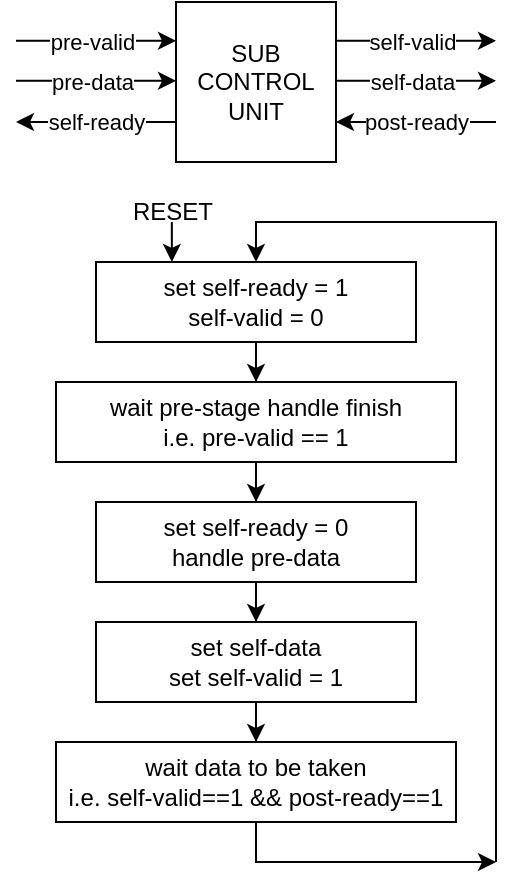 <mxfile version="26.0.16">
  <diagram id="i7uo0h-LPx0H3EINw91p" name="Page-1">
    <mxGraphModel dx="1147" dy="654" grid="1" gridSize="10" guides="1" tooltips="1" connect="1" arrows="1" fold="1" page="1" pageScale="1" pageWidth="1100" pageHeight="850" math="0" shadow="0">
      <root>
        <mxCell id="0" />
        <mxCell id="1" parent="0" />
        <mxCell id="X4UixBtjoDhtkfioqrVV-27" value="" style="edgeStyle=orthogonalEdgeStyle;rounded=0;orthogonalLoop=1;jettySize=auto;html=1;" edge="1" parent="1" source="X4UixBtjoDhtkfioqrVV-1" target="X4UixBtjoDhtkfioqrVV-26">
          <mxGeometry relative="1" as="geometry" />
        </mxCell>
        <mxCell id="X4UixBtjoDhtkfioqrVV-1" value="set self-ready = 1&lt;div&gt;self-valid = 0&lt;/div&gt;" style="rounded=0;whiteSpace=wrap;html=1;" vertex="1" parent="1">
          <mxGeometry x="120" y="190" width="160" height="40" as="geometry" />
        </mxCell>
        <mxCell id="X4UixBtjoDhtkfioqrVV-19" style="edgeStyle=orthogonalEdgeStyle;rounded=0;orthogonalLoop=1;jettySize=auto;html=1;" edge="1" parent="1" source="X4UixBtjoDhtkfioqrVV-2" target="X4UixBtjoDhtkfioqrVV-18">
          <mxGeometry relative="1" as="geometry" />
        </mxCell>
        <mxCell id="X4UixBtjoDhtkfioqrVV-2" value="&lt;div&gt;set self-ready = 0&lt;/div&gt;handle pre-data" style="rounded=0;whiteSpace=wrap;html=1;" vertex="1" parent="1">
          <mxGeometry x="120" y="310" width="160" height="40" as="geometry" />
        </mxCell>
        <mxCell id="X4UixBtjoDhtkfioqrVV-3" value="SUB&lt;div&gt;CONTROL&lt;/div&gt;&lt;div&gt;UNIT&lt;/div&gt;" style="rounded=0;whiteSpace=wrap;html=1;" vertex="1" parent="1">
          <mxGeometry x="160" y="60" width="80" height="80" as="geometry" />
        </mxCell>
        <mxCell id="X4UixBtjoDhtkfioqrVV-4" value="" style="endArrow=classic;html=1;rounded=0;" edge="1" parent="1">
          <mxGeometry width="50" height="50" relative="1" as="geometry">
            <mxPoint x="80" y="79.43" as="sourcePoint" />
            <mxPoint x="160" y="79.43" as="targetPoint" />
          </mxGeometry>
        </mxCell>
        <mxCell id="X4UixBtjoDhtkfioqrVV-5" value="pre-valid" style="edgeLabel;html=1;align=center;verticalAlign=middle;resizable=0;points=[];" vertex="1" connectable="0" parent="X4UixBtjoDhtkfioqrVV-4">
          <mxGeometry x="-0.061" relative="1" as="geometry">
            <mxPoint as="offset" />
          </mxGeometry>
        </mxCell>
        <mxCell id="X4UixBtjoDhtkfioqrVV-6" value="" style="endArrow=classic;html=1;rounded=0;" edge="1" parent="1">
          <mxGeometry width="50" height="50" relative="1" as="geometry">
            <mxPoint x="80" y="99.43" as="sourcePoint" />
            <mxPoint x="160" y="99.43" as="targetPoint" />
          </mxGeometry>
        </mxCell>
        <mxCell id="X4UixBtjoDhtkfioqrVV-7" value="pre-data" style="edgeLabel;html=1;align=center;verticalAlign=middle;resizable=0;points=[];" vertex="1" connectable="0" parent="X4UixBtjoDhtkfioqrVV-6">
          <mxGeometry x="-0.061" relative="1" as="geometry">
            <mxPoint as="offset" />
          </mxGeometry>
        </mxCell>
        <mxCell id="X4UixBtjoDhtkfioqrVV-8" value="" style="endArrow=classic;html=1;rounded=0;" edge="1" parent="1">
          <mxGeometry width="50" height="50" relative="1" as="geometry">
            <mxPoint x="240" y="79.43" as="sourcePoint" />
            <mxPoint x="320" y="79.43" as="targetPoint" />
          </mxGeometry>
        </mxCell>
        <mxCell id="X4UixBtjoDhtkfioqrVV-9" value="self-valid" style="edgeLabel;html=1;align=center;verticalAlign=middle;resizable=0;points=[];" vertex="1" connectable="0" parent="X4UixBtjoDhtkfioqrVV-8">
          <mxGeometry x="-0.061" relative="1" as="geometry">
            <mxPoint as="offset" />
          </mxGeometry>
        </mxCell>
        <mxCell id="X4UixBtjoDhtkfioqrVV-10" value="" style="endArrow=classic;html=1;rounded=0;" edge="1" parent="1">
          <mxGeometry width="50" height="50" relative="1" as="geometry">
            <mxPoint x="240" y="99.43" as="sourcePoint" />
            <mxPoint x="320" y="99.43" as="targetPoint" />
          </mxGeometry>
        </mxCell>
        <mxCell id="X4UixBtjoDhtkfioqrVV-11" value="self-data" style="edgeLabel;html=1;align=center;verticalAlign=middle;resizable=0;points=[];" vertex="1" connectable="0" parent="X4UixBtjoDhtkfioqrVV-10">
          <mxGeometry x="-0.061" relative="1" as="geometry">
            <mxPoint as="offset" />
          </mxGeometry>
        </mxCell>
        <mxCell id="X4UixBtjoDhtkfioqrVV-12" value="self-ready" style="endArrow=classic;html=1;rounded=0;" edge="1" parent="1">
          <mxGeometry width="50" height="50" relative="1" as="geometry">
            <mxPoint x="160" y="120" as="sourcePoint" />
            <mxPoint x="80" y="120" as="targetPoint" />
          </mxGeometry>
        </mxCell>
        <mxCell id="X4UixBtjoDhtkfioqrVV-13" value="post-ready" style="endArrow=classic;html=1;rounded=0;" edge="1" parent="1">
          <mxGeometry width="50" height="50" relative="1" as="geometry">
            <mxPoint x="320" y="120" as="sourcePoint" />
            <mxPoint x="240" y="120" as="targetPoint" />
          </mxGeometry>
        </mxCell>
        <mxCell id="X4UixBtjoDhtkfioqrVV-17" value="" style="endArrow=classic;html=1;rounded=0;entryX=0.5;entryY=0;entryDx=0;entryDy=0;" edge="1" parent="1" target="X4UixBtjoDhtkfioqrVV-1">
          <mxGeometry width="50" height="50" relative="1" as="geometry">
            <mxPoint x="320" y="490" as="sourcePoint" />
            <mxPoint x="340" y="420" as="targetPoint" />
            <Array as="points">
              <mxPoint x="320" y="170" />
              <mxPoint x="200" y="170" />
            </Array>
          </mxGeometry>
        </mxCell>
        <mxCell id="X4UixBtjoDhtkfioqrVV-21" style="edgeStyle=orthogonalEdgeStyle;rounded=0;orthogonalLoop=1;jettySize=auto;html=1;" edge="1" parent="1" source="X4UixBtjoDhtkfioqrVV-18" target="X4UixBtjoDhtkfioqrVV-20">
          <mxGeometry relative="1" as="geometry" />
        </mxCell>
        <mxCell id="X4UixBtjoDhtkfioqrVV-18" value="set self-data&lt;div&gt;&lt;span style=&quot;background-color: transparent; color: light-dark(rgb(0, 0, 0), rgb(255, 255, 255));&quot;&gt;set self-valid = 1&lt;/span&gt;&lt;/div&gt;" style="rounded=0;whiteSpace=wrap;html=1;" vertex="1" parent="1">
          <mxGeometry x="120" y="370" width="160" height="40" as="geometry" />
        </mxCell>
        <mxCell id="X4UixBtjoDhtkfioqrVV-22" style="edgeStyle=orthogonalEdgeStyle;rounded=0;orthogonalLoop=1;jettySize=auto;html=1;" edge="1" parent="1" source="X4UixBtjoDhtkfioqrVV-20">
          <mxGeometry relative="1" as="geometry">
            <mxPoint x="320" y="490" as="targetPoint" />
            <Array as="points">
              <mxPoint x="200" y="490" />
            </Array>
          </mxGeometry>
        </mxCell>
        <mxCell id="X4UixBtjoDhtkfioqrVV-20" value="wait data to be taken&lt;div&gt;i.e. self-valid==1 &amp;amp;&amp;amp; post-ready==1&lt;/div&gt;" style="rounded=0;whiteSpace=wrap;html=1;" vertex="1" parent="1">
          <mxGeometry x="100" y="430" width="200" height="40" as="geometry" />
        </mxCell>
        <mxCell id="X4UixBtjoDhtkfioqrVV-24" value="RESET" style="text;html=1;align=center;verticalAlign=middle;resizable=0;points=[];autosize=1;strokeColor=none;fillColor=none;" vertex="1" parent="1">
          <mxGeometry x="128" y="150" width="60" height="30" as="geometry" />
        </mxCell>
        <mxCell id="X4UixBtjoDhtkfioqrVV-29" style="edgeStyle=orthogonalEdgeStyle;rounded=0;orthogonalLoop=1;jettySize=auto;html=1;entryX=0.5;entryY=0;entryDx=0;entryDy=0;" edge="1" parent="1" source="X4UixBtjoDhtkfioqrVV-26" target="X4UixBtjoDhtkfioqrVV-2">
          <mxGeometry relative="1" as="geometry" />
        </mxCell>
        <mxCell id="X4UixBtjoDhtkfioqrVV-26" value="&lt;div&gt;wait pre-stage handle finish&lt;/div&gt;i.e. &lt;span style=&quot;background-color: transparent;&quot;&gt;pre-valid == 1&lt;/span&gt;" style="rounded=0;whiteSpace=wrap;html=1;" vertex="1" parent="1">
          <mxGeometry x="100" y="250" width="200" height="40" as="geometry" />
        </mxCell>
        <mxCell id="X4UixBtjoDhtkfioqrVV-30" value="" style="endArrow=classic;html=1;rounded=0;" edge="1" parent="1">
          <mxGeometry width="50" height="50" relative="1" as="geometry">
            <mxPoint x="157.92" y="170" as="sourcePoint" />
            <mxPoint x="157.92" y="190" as="targetPoint" />
          </mxGeometry>
        </mxCell>
      </root>
    </mxGraphModel>
  </diagram>
</mxfile>
